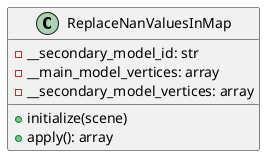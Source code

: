 @startuml
'https://plantuml.com/class-diagram

class ReplaceNanValuesInMap{

    - __secondary_model_id: str
    - __main_model_vertices: array
    - __secondary_model_vertices: array

    + initialize(scene)
    + apply(): array
}

@enduml